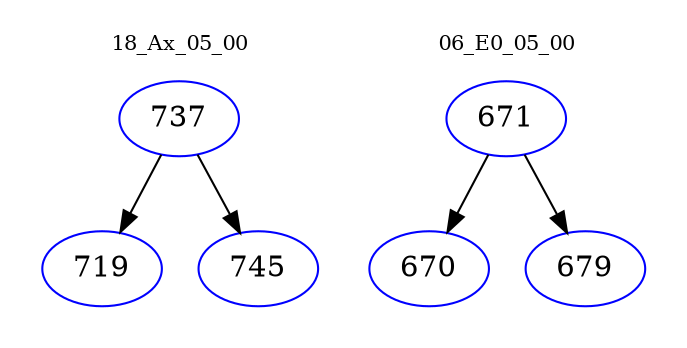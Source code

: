 digraph{
subgraph cluster_0 {
color = white
label = "18_Ax_05_00";
fontsize=10;
T0_737 [label="737", color="blue"]
T0_737 -> T0_719 [color="black"]
T0_719 [label="719", color="blue"]
T0_737 -> T0_745 [color="black"]
T0_745 [label="745", color="blue"]
}
subgraph cluster_1 {
color = white
label = "06_E0_05_00";
fontsize=10;
T1_671 [label="671", color="blue"]
T1_671 -> T1_670 [color="black"]
T1_670 [label="670", color="blue"]
T1_671 -> T1_679 [color="black"]
T1_679 [label="679", color="blue"]
}
}
